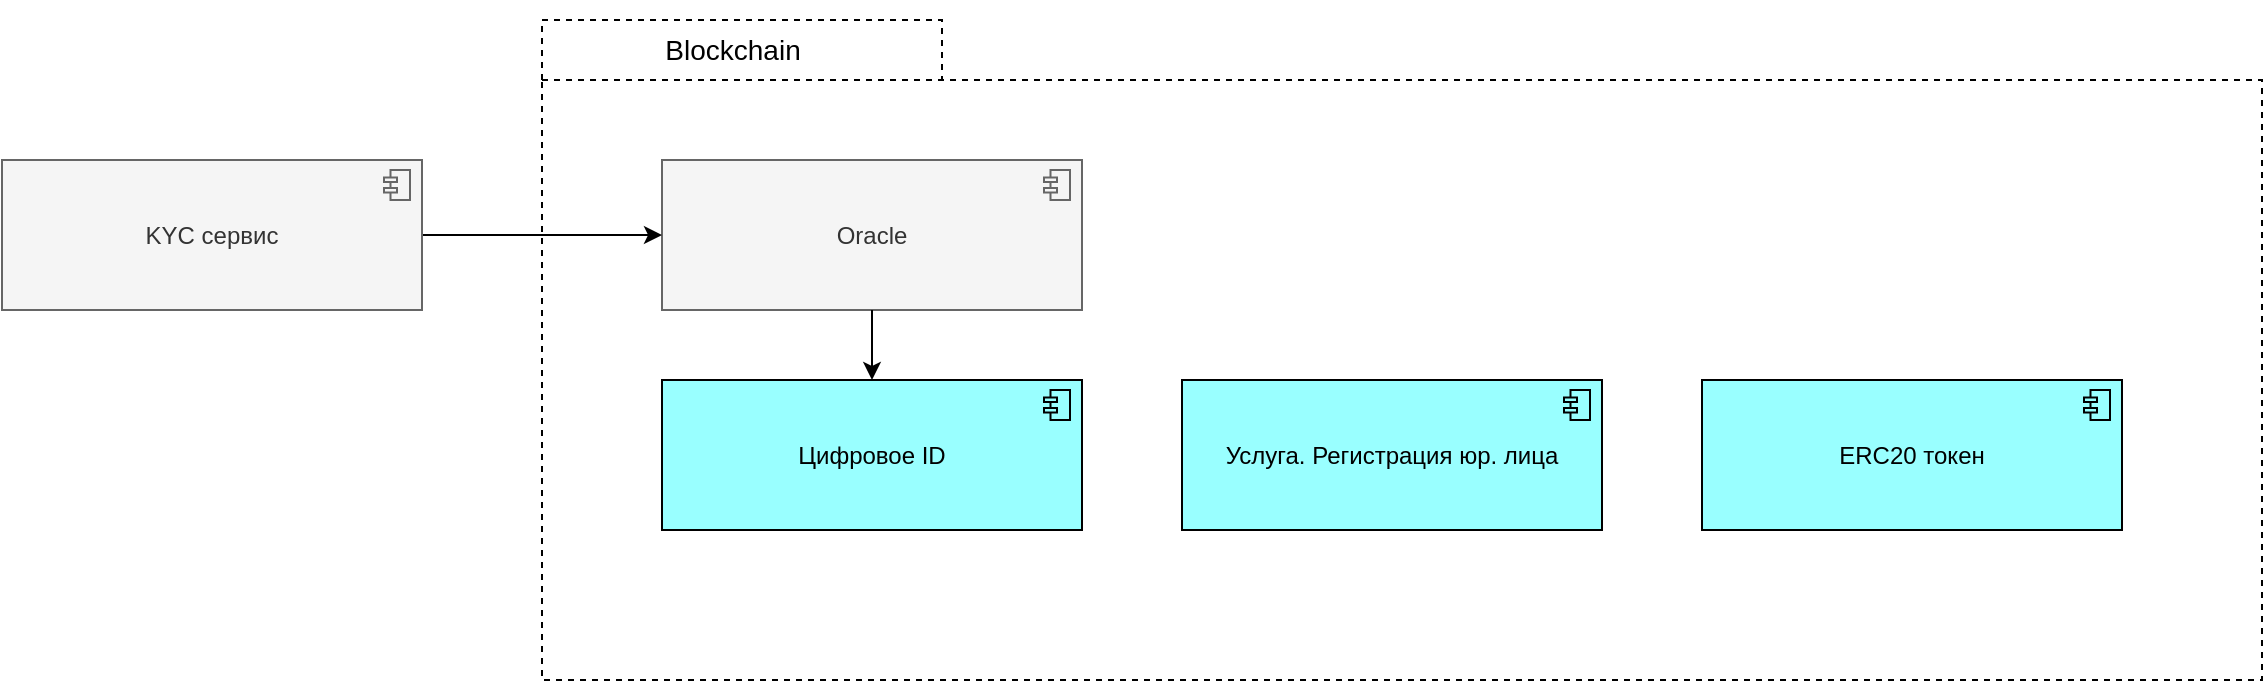 <mxfile version="22.1.11" type="github">
  <diagram name="Page-1" id="BiPi2jGZJl2mXwuXiOWJ">
    <mxGraphModel dx="1823" dy="1237" grid="1" gridSize="10" guides="1" tooltips="1" connect="1" arrows="1" fold="1" page="0" pageScale="1" pageWidth="827" pageHeight="1169" math="0" shadow="0">
      <root>
        <mxCell id="0" />
        <mxCell id="1" parent="0" />
        <mxCell id="4NZSE1qze1UlEUlQAoCa-20" value="" style="group" vertex="1" connectable="0" parent="1">
          <mxGeometry x="140" y="-170" width="860" height="330" as="geometry" />
        </mxCell>
        <mxCell id="4NZSE1qze1UlEUlQAoCa-16" value="" style="shape=folder;spacingTop=10;tabWidth=200;tabHeight=30;tabPosition=left;html=1;dashed=1;" vertex="1" parent="4NZSE1qze1UlEUlQAoCa-20">
          <mxGeometry x="30" y="10.0" width="860" height="330.0" as="geometry" />
        </mxCell>
        <mxCell id="4NZSE1qze1UlEUlQAoCa-19" value="Blockchain" style="text;html=1;align=center;verticalAlign=middle;resizable=0;points=[];autosize=1;strokeColor=none;fillColor=none;fontSize=14;fontStyle=0" vertex="1" parent="4NZSE1qze1UlEUlQAoCa-20">
          <mxGeometry x="79.996" y="10" width="90" height="30" as="geometry" />
        </mxCell>
        <mxCell id="4NZSE1qze1UlEUlQAoCa-5" value="Oracle" style="html=1;outlineConnect=0;whiteSpace=wrap;fillColor=#f5f5f5;shape=mxgraph.archimate3.application;appType=comp;archiType=square;fontColor=#333333;strokeColor=#666666;" vertex="1" parent="4NZSE1qze1UlEUlQAoCa-20">
          <mxGeometry x="90" y="80" width="210" height="75" as="geometry" />
        </mxCell>
        <mxCell id="4NZSE1qze1UlEUlQAoCa-2" value="Цифровое ID" style="html=1;outlineConnect=0;whiteSpace=wrap;fillColor=#99ffff;shape=mxgraph.archimate3.application;appType=comp;archiType=square;" vertex="1" parent="1">
          <mxGeometry x="230" y="20" width="210" height="75" as="geometry" />
        </mxCell>
        <mxCell id="4NZSE1qze1UlEUlQAoCa-3" value="Услуга. Регистрация юр. лица" style="html=1;outlineConnect=0;whiteSpace=wrap;fillColor=#99ffff;shape=mxgraph.archimate3.application;appType=comp;archiType=square;" vertex="1" parent="1">
          <mxGeometry x="490" y="20" width="210" height="75" as="geometry" />
        </mxCell>
        <mxCell id="4NZSE1qze1UlEUlQAoCa-4" value="ERC20 токен" style="html=1;outlineConnect=0;whiteSpace=wrap;fillColor=#99ffff;shape=mxgraph.archimate3.application;appType=comp;archiType=square;" vertex="1" parent="1">
          <mxGeometry x="750" y="20" width="210" height="75" as="geometry" />
        </mxCell>
        <mxCell id="4NZSE1qze1UlEUlQAoCa-9" style="edgeStyle=orthogonalEdgeStyle;rounded=0;orthogonalLoop=1;jettySize=auto;html=1;" edge="1" parent="1" source="4NZSE1qze1UlEUlQAoCa-5" target="4NZSE1qze1UlEUlQAoCa-2">
          <mxGeometry relative="1" as="geometry" />
        </mxCell>
        <mxCell id="4NZSE1qze1UlEUlQAoCa-8" style="edgeStyle=orthogonalEdgeStyle;rounded=0;orthogonalLoop=1;jettySize=auto;html=1;" edge="1" parent="1" source="4NZSE1qze1UlEUlQAoCa-6" target="4NZSE1qze1UlEUlQAoCa-5">
          <mxGeometry relative="1" as="geometry" />
        </mxCell>
        <mxCell id="4NZSE1qze1UlEUlQAoCa-6" value="KYC сервис" style="html=1;outlineConnect=0;whiteSpace=wrap;fillColor=#f5f5f5;shape=mxgraph.archimate3.application;appType=comp;archiType=square;fontColor=#333333;strokeColor=#666666;" vertex="1" parent="1">
          <mxGeometry x="-100" y="-90" width="210" height="75" as="geometry" />
        </mxCell>
      </root>
    </mxGraphModel>
  </diagram>
</mxfile>
